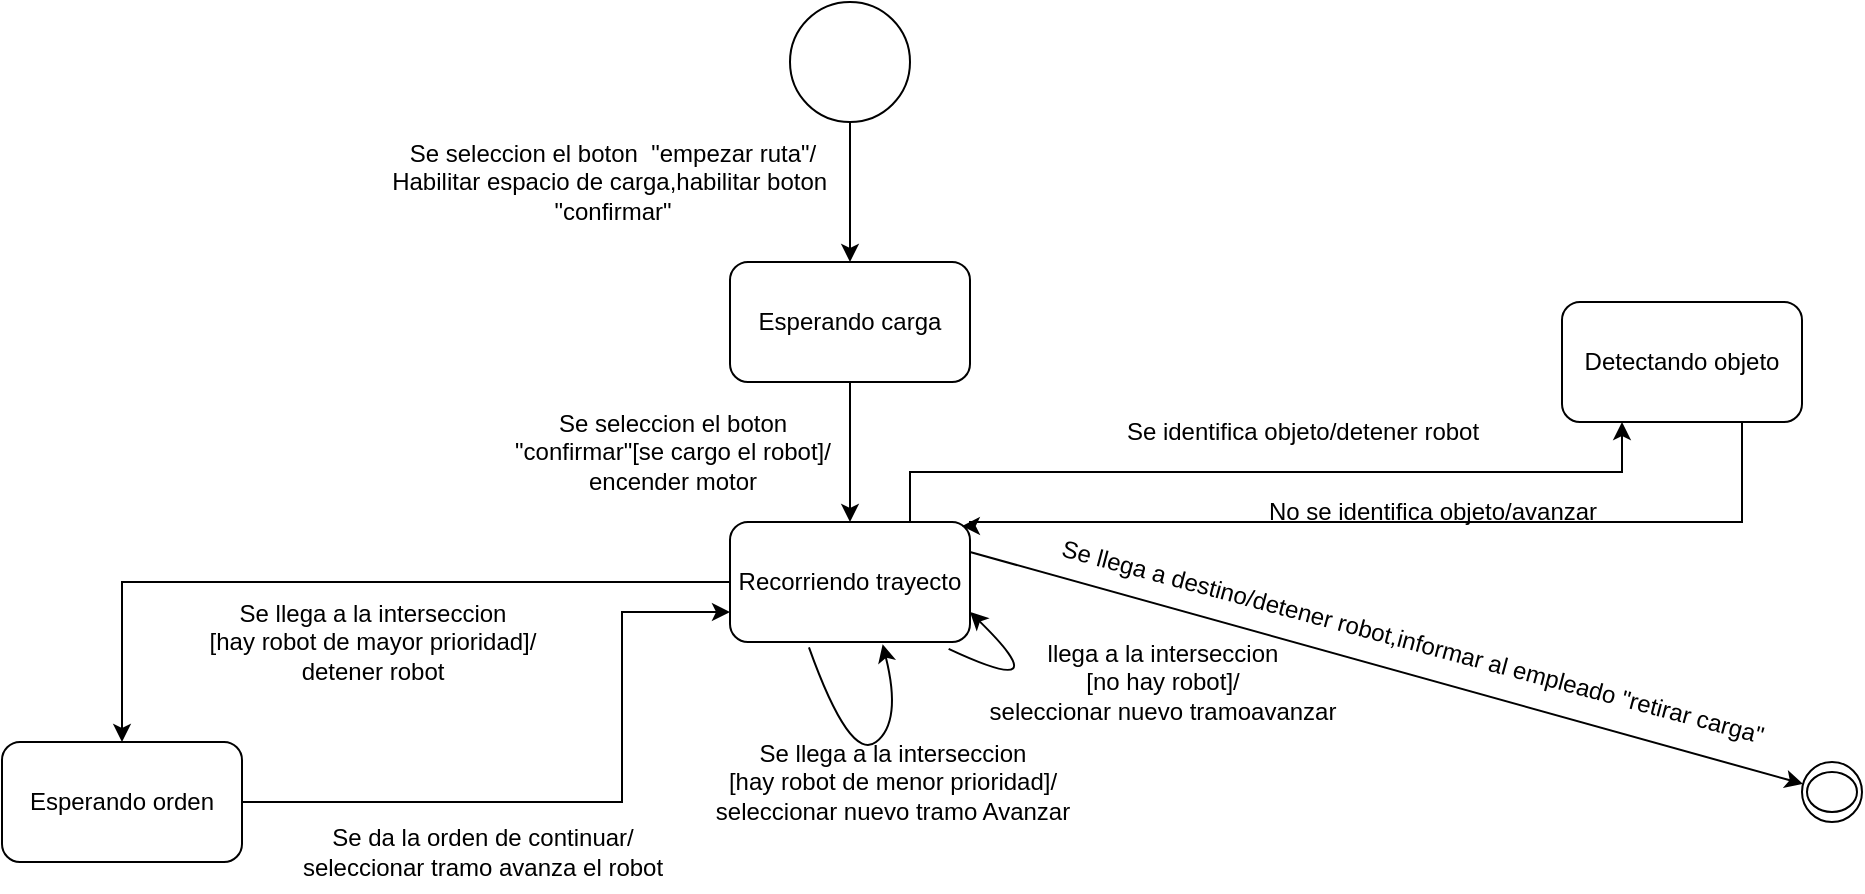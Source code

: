 <mxfile version="24.7.17">
  <diagram name="Página-1" id="ohI9ULhbZYSJDZ3MwKnX">
    <mxGraphModel dx="2150" dy="865" grid="1" gridSize="10" guides="1" tooltips="1" connect="1" arrows="1" fold="1" page="1" pageScale="1" pageWidth="827" pageHeight="1169" math="0" shadow="0">
      <root>
        <mxCell id="0" />
        <mxCell id="1" parent="0" />
        <mxCell id="j9Oj38fq7q25ELaIdbvo-5" style="edgeStyle=orthogonalEdgeStyle;rounded=0;orthogonalLoop=1;jettySize=auto;html=1;exitX=0.5;exitY=1;exitDx=0;exitDy=0;entryX=0.5;entryY=0;entryDx=0;entryDy=0;" edge="1" parent="1" source="j9Oj38fq7q25ELaIdbvo-1" target="j9Oj38fq7q25ELaIdbvo-4">
          <mxGeometry relative="1" as="geometry" />
        </mxCell>
        <mxCell id="j9Oj38fq7q25ELaIdbvo-1" value="" style="ellipse;whiteSpace=wrap;html=1;aspect=fixed;" vertex="1" parent="1">
          <mxGeometry x="344" y="80" width="60" height="60" as="geometry" />
        </mxCell>
        <mxCell id="j9Oj38fq7q25ELaIdbvo-6" style="edgeStyle=orthogonalEdgeStyle;rounded=0;orthogonalLoop=1;jettySize=auto;html=1;exitX=0.5;exitY=1;exitDx=0;exitDy=0;entryX=0.5;entryY=0;entryDx=0;entryDy=0;" edge="1" parent="1" source="j9Oj38fq7q25ELaIdbvo-4" target="j9Oj38fq7q25ELaIdbvo-7">
          <mxGeometry relative="1" as="geometry">
            <mxPoint x="374" y="370" as="targetPoint" />
          </mxGeometry>
        </mxCell>
        <mxCell id="j9Oj38fq7q25ELaIdbvo-4" value="Esperando carga" style="rounded=1;whiteSpace=wrap;html=1;" vertex="1" parent="1">
          <mxGeometry x="314" y="210" width="120" height="60" as="geometry" />
        </mxCell>
        <mxCell id="j9Oj38fq7q25ELaIdbvo-45" style="edgeStyle=orthogonalEdgeStyle;rounded=0;orthogonalLoop=1;jettySize=auto;html=1;exitX=0.75;exitY=0;exitDx=0;exitDy=0;entryX=0.25;entryY=1;entryDx=0;entryDy=0;" edge="1" parent="1" source="j9Oj38fq7q25ELaIdbvo-7" target="j9Oj38fq7q25ELaIdbvo-36">
          <mxGeometry relative="1" as="geometry" />
        </mxCell>
        <mxCell id="j9Oj38fq7q25ELaIdbvo-7" value="Recorriendo trayecto" style="rounded=1;whiteSpace=wrap;html=1;" vertex="1" parent="1">
          <mxGeometry x="314" y="340" width="120" height="60" as="geometry" />
        </mxCell>
        <mxCell id="j9Oj38fq7q25ELaIdbvo-8" value="Se seleccion el boton&amp;nbsp; &quot;empezar ruta&quot;/&lt;br&gt;Habilitar espacio de carga,habilitar boton&amp;nbsp;&lt;br&gt;&quot;confirmar&quot;" style="text;html=1;align=center;verticalAlign=middle;resizable=0;points=[];autosize=1;strokeColor=none;fillColor=none;" vertex="1" parent="1">
          <mxGeometry x="135" y="140" width="240" height="60" as="geometry" />
        </mxCell>
        <mxCell id="j9Oj38fq7q25ELaIdbvo-9" value="Se seleccion el boton &lt;br&gt;&quot;confirmar&quot;[se cargo el robot]/&lt;br&gt;encender motor" style="text;html=1;align=center;verticalAlign=middle;resizable=0;points=[];autosize=1;strokeColor=none;fillColor=none;" vertex="1" parent="1">
          <mxGeometry x="195" y="275" width="180" height="60" as="geometry" />
        </mxCell>
        <mxCell id="j9Oj38fq7q25ELaIdbvo-53" style="edgeStyle=orthogonalEdgeStyle;rounded=0;orthogonalLoop=1;jettySize=auto;html=1;exitX=1;exitY=0.5;exitDx=0;exitDy=0;entryX=0;entryY=0.75;entryDx=0;entryDy=0;" edge="1" parent="1" source="j9Oj38fq7q25ELaIdbvo-11" target="j9Oj38fq7q25ELaIdbvo-7">
          <mxGeometry relative="1" as="geometry">
            <Array as="points">
              <mxPoint x="260" y="480" />
              <mxPoint x="260" y="385" />
            </Array>
          </mxGeometry>
        </mxCell>
        <mxCell id="j9Oj38fq7q25ELaIdbvo-11" value="Esperando orden" style="rounded=1;whiteSpace=wrap;html=1;" vertex="1" parent="1">
          <mxGeometry x="-50" y="450" width="120" height="60" as="geometry" />
        </mxCell>
        <mxCell id="j9Oj38fq7q25ELaIdbvo-16" value="Se llega a la interseccion&lt;br&gt;[hay robot de mayor prioridad]/&lt;br&gt;detener robot" style="text;html=1;align=center;verticalAlign=middle;resizable=0;points=[];autosize=1;strokeColor=none;fillColor=none;" vertex="1" parent="1">
          <mxGeometry x="40" y="370" width="190" height="60" as="geometry" />
        </mxCell>
        <mxCell id="j9Oj38fq7q25ELaIdbvo-28" style="edgeStyle=orthogonalEdgeStyle;rounded=0;orthogonalLoop=1;jettySize=auto;html=1;entryX=0.5;entryY=0;entryDx=0;entryDy=0;exitX=0;exitY=0.5;exitDx=0;exitDy=0;" edge="1" parent="1" source="j9Oj38fq7q25ELaIdbvo-7" target="j9Oj38fq7q25ELaIdbvo-11">
          <mxGeometry relative="1" as="geometry">
            <mxPoint x="350" y="500" as="sourcePoint" />
          </mxGeometry>
        </mxCell>
        <mxCell id="j9Oj38fq7q25ELaIdbvo-49" style="edgeStyle=orthogonalEdgeStyle;rounded=0;orthogonalLoop=1;jettySize=auto;html=1;exitX=0.75;exitY=1;exitDx=0;exitDy=0;entryX=0.966;entryY=0.034;entryDx=0;entryDy=0;entryPerimeter=0;" edge="1" parent="1" source="j9Oj38fq7q25ELaIdbvo-36" target="j9Oj38fq7q25ELaIdbvo-7">
          <mxGeometry relative="1" as="geometry">
            <Array as="points">
              <mxPoint x="820" y="340" />
              <mxPoint x="434" y="340" />
              <mxPoint x="434" y="342" />
            </Array>
          </mxGeometry>
        </mxCell>
        <mxCell id="j9Oj38fq7q25ELaIdbvo-36" value="Detectando objeto" style="rounded=1;whiteSpace=wrap;html=1;" vertex="1" parent="1">
          <mxGeometry x="730" y="230" width="120" height="60" as="geometry" />
        </mxCell>
        <mxCell id="j9Oj38fq7q25ELaIdbvo-37" value="Se identifica objeto/detener robot" style="text;html=1;align=center;verticalAlign=middle;resizable=0;points=[];autosize=1;strokeColor=none;fillColor=none;" vertex="1" parent="1">
          <mxGeometry x="500" y="280" width="200" height="30" as="geometry" />
        </mxCell>
        <mxCell id="j9Oj38fq7q25ELaIdbvo-39" value="Se da la orden de continuar/&lt;br&gt;seleccionar tramo avanza el robot" style="text;html=1;align=center;verticalAlign=middle;resizable=0;points=[];autosize=1;strokeColor=none;fillColor=none;" vertex="1" parent="1">
          <mxGeometry x="90" y="485" width="200" height="40" as="geometry" />
        </mxCell>
        <mxCell id="j9Oj38fq7q25ELaIdbvo-48" value="No se identifica objeto/avanzar" style="text;html=1;align=center;verticalAlign=middle;resizable=0;points=[];autosize=1;strokeColor=none;fillColor=none;" vertex="1" parent="1">
          <mxGeometry x="570" y="320" width="190" height="30" as="geometry" />
        </mxCell>
        <mxCell id="j9Oj38fq7q25ELaIdbvo-51" value="" style="curved=1;endArrow=classic;html=1;rounded=0;entryX=1;entryY=0.75;entryDx=0;entryDy=0;exitX=0.911;exitY=1.058;exitDx=0;exitDy=0;exitPerimeter=0;" edge="1" parent="1" source="j9Oj38fq7q25ELaIdbvo-7" target="j9Oj38fq7q25ELaIdbvo-7">
          <mxGeometry width="50" height="50" relative="1" as="geometry">
            <mxPoint x="460" y="470" as="sourcePoint" />
            <mxPoint x="510" y="420" as="targetPoint" />
            <Array as="points">
              <mxPoint x="480" y="430" />
            </Array>
          </mxGeometry>
        </mxCell>
        <mxCell id="j9Oj38fq7q25ELaIdbvo-52" value="llega a la interseccion&lt;br&gt;[no hay robot]/&lt;br&gt;seleccionar nuevo tramoavanzar" style="text;html=1;align=center;verticalAlign=middle;resizable=0;points=[];autosize=1;strokeColor=none;fillColor=none;" vertex="1" parent="1">
          <mxGeometry x="430" y="390" width="200" height="60" as="geometry" />
        </mxCell>
        <mxCell id="j9Oj38fq7q25ELaIdbvo-54" value="" style="curved=1;endArrow=classic;html=1;rounded=0;entryX=0.636;entryY=1.019;entryDx=0;entryDy=0;entryPerimeter=0;exitX=0.329;exitY=1.045;exitDx=0;exitDy=0;exitPerimeter=0;" edge="1" parent="1" source="j9Oj38fq7q25ELaIdbvo-7" target="j9Oj38fq7q25ELaIdbvo-7">
          <mxGeometry width="50" height="50" relative="1" as="geometry">
            <mxPoint x="380" y="520" as="sourcePoint" />
            <mxPoint x="340" y="440" as="targetPoint" />
            <Array as="points">
              <mxPoint x="374" y="460" />
              <mxPoint x="400" y="440" />
            </Array>
          </mxGeometry>
        </mxCell>
        <mxCell id="j9Oj38fq7q25ELaIdbvo-55" value="Se llega a la interseccion&lt;br&gt;[hay robot de menor prioridad]/&lt;br&gt;seleccionar nuevo tramo Avanzar" style="text;html=1;align=center;verticalAlign=middle;resizable=0;points=[];autosize=1;strokeColor=none;fillColor=none;" vertex="1" parent="1">
          <mxGeometry x="295" y="440" width="200" height="60" as="geometry" />
        </mxCell>
        <mxCell id="j9Oj38fq7q25ELaIdbvo-57" value="" style="endArrow=classic;html=1;rounded=0;exitX=1;exitY=0.25;exitDx=0;exitDy=0;" edge="1" target="j9Oj38fq7q25ELaIdbvo-58" parent="1" source="j9Oj38fq7q25ELaIdbvo-7">
          <mxGeometry width="50" height="50" relative="1" as="geometry">
            <mxPoint x="700" y="475" as="sourcePoint" />
            <mxPoint x="750" y="425" as="targetPoint" />
          </mxGeometry>
        </mxCell>
        <mxCell id="j9Oj38fq7q25ELaIdbvo-58" value="" style="ellipse;shadow=0;fillColor=default;gradientColor=none;gradientDirection=radial;" vertex="1" parent="1">
          <mxGeometry x="850" y="460" width="30" height="30" as="geometry" />
        </mxCell>
        <mxCell id="j9Oj38fq7q25ELaIdbvo-59" value="" style="ellipse;fillColor=none;" vertex="1" parent="1">
          <mxGeometry x="852.5" y="465" width="25" height="20" as="geometry" />
        </mxCell>
        <mxCell id="j9Oj38fq7q25ELaIdbvo-60" value="Se llega a destino/detener robot,informar al empleado &quot;retirar carga&quot;" style="text;html=1;align=center;verticalAlign=middle;resizable=0;points=[];autosize=1;strokeColor=none;fillColor=none;rotation=15;" vertex="1" parent="1">
          <mxGeometry x="460" y="385" width="390" height="30" as="geometry" />
        </mxCell>
      </root>
    </mxGraphModel>
  </diagram>
</mxfile>
